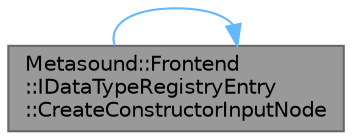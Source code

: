digraph "Metasound::Frontend::IDataTypeRegistryEntry::CreateConstructorInputNode"
{
 // INTERACTIVE_SVG=YES
 // LATEX_PDF_SIZE
  bgcolor="transparent";
  edge [fontname=Helvetica,fontsize=10,labelfontname=Helvetica,labelfontsize=10];
  node [fontname=Helvetica,fontsize=10,shape=box,height=0.2,width=0.4];
  rankdir="LR";
  Node1 [id="Node000001",label="Metasound::Frontend\l::IDataTypeRegistryEntry\l::CreateConstructorInputNode",height=0.2,width=0.4,color="gray40", fillcolor="grey60", style="filled", fontcolor="black",tooltip="Create a constructor input node."];
  Node1 -> Node1 [id="edge1_Node000001_Node000001",color="steelblue1",style="solid",tooltip=" "];
}

